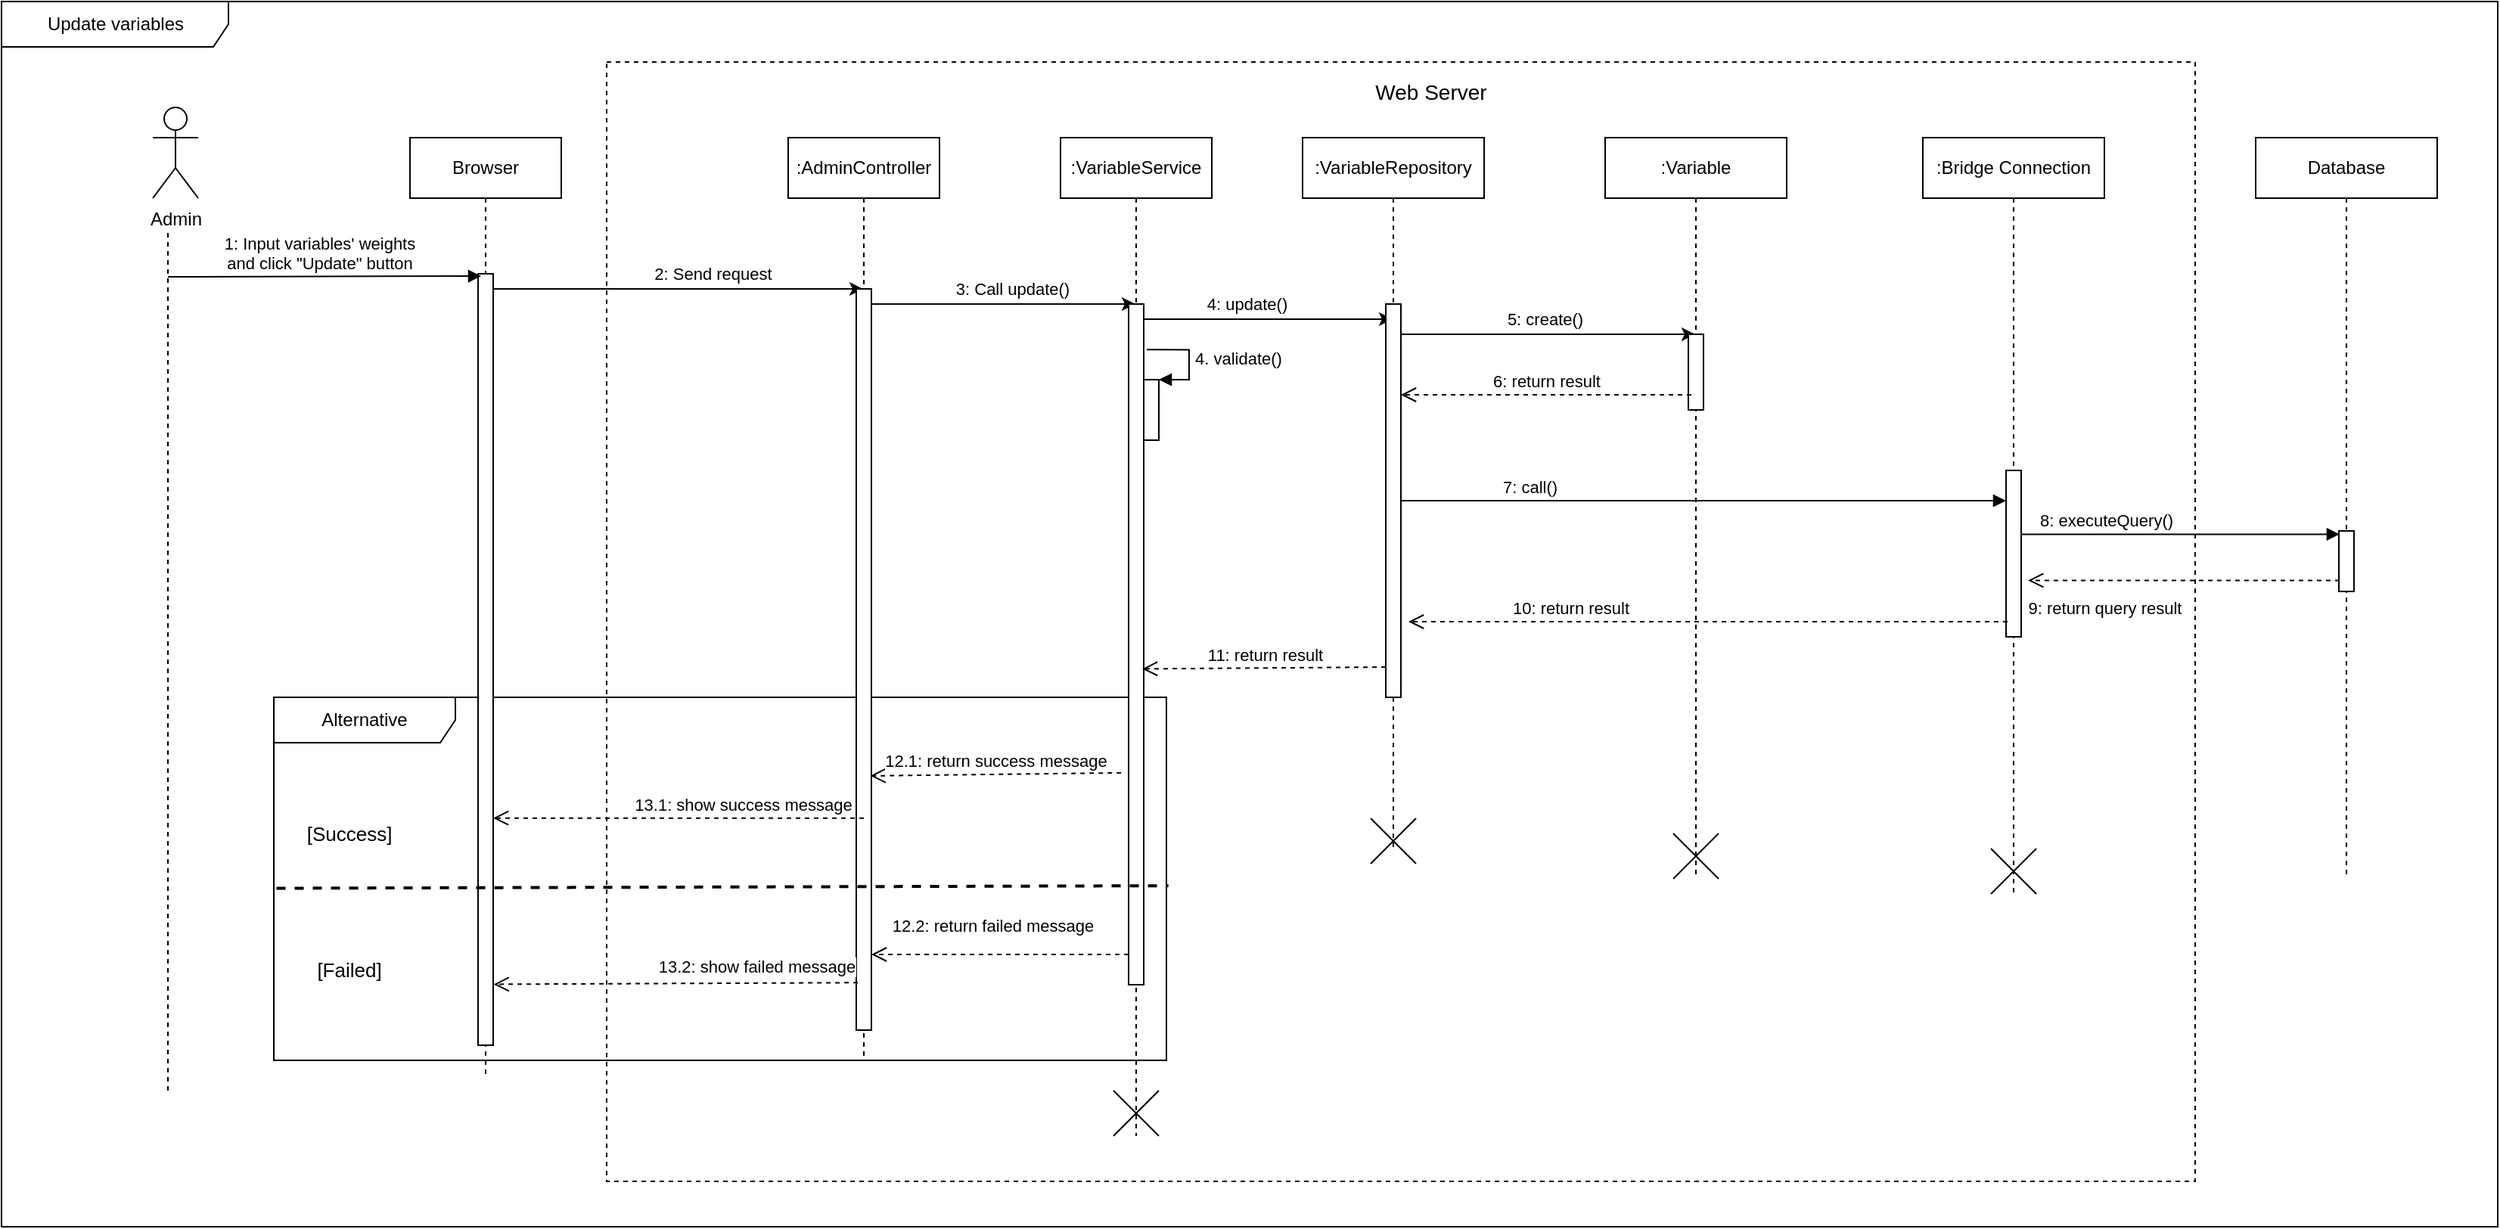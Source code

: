 <mxfile version="14.1.9" type="device"><diagram name="Page-1" id="13e1069c-82ec-6db2-03f1-153e76fe0fe0"><mxGraphModel dx="1968" dy="520" grid="1" gridSize="10" guides="1" tooltips="1" connect="1" arrows="1" fold="1" page="1" pageScale="1" pageWidth="1100" pageHeight="850" background="#ffffff" math="0" shadow="0"><root><mxCell id="0"/><mxCell id="1" parent="0"/><mxCell id="CYegi8PLiTdDHh-oV3m6-1" value="Update variables" style="shape=umlFrame;html=1;width=150" parent="1" vertex="1"><mxGeometry x="-90" y="70" width="1650" height="810" as="geometry"/></mxCell><mxCell id="CYegi8PLiTdDHh-oV3m6-65" value="" style="rounded=0;whiteSpace=wrap;html=1;shadow=0;glass=0;sketch=0;strokeWidth=1;gradientColor=none;fillColor=none;dashed=1;" parent="1" vertex="1"><mxGeometry x="310" y="110" width="1050" height="740" as="geometry"/></mxCell><mxCell id="CYegi8PLiTdDHh-oV3m6-56" value="Alternative" style="shape=umlFrame;whiteSpace=wrap;html=1;width=120" parent="1" vertex="1"><mxGeometry x="90" y="530" width="590" height="240" as="geometry"/></mxCell><mxCell id="CYegi8PLiTdDHh-oV3m6-14" value="" style="rounded=0;orthogonalLoop=1;jettySize=auto;html=1;" parent="1" source="CYegi8PLiTdDHh-oV3m6-4" target="CYegi8PLiTdDHh-oV3m6-12" edge="1"><mxGeometry relative="1" as="geometry"><Array as="points"><mxPoint x="380" y="260"/></Array></mxGeometry></mxCell><mxCell id="CYegi8PLiTdDHh-oV3m6-15" value="2: Send request" style="edgeLabel;html=1;align=center;verticalAlign=middle;resizable=0;points=[];" parent="CYegi8PLiTdDHh-oV3m6-14" vertex="1" connectable="0"><mxGeometry x="0.185" y="1" relative="1" as="geometry"><mxPoint x="2" y="-9" as="offset"/></mxGeometry></mxCell><mxCell id="CYegi8PLiTdDHh-oV3m6-4" value="Browser" style="shape=umlLifeline;perimeter=lifelinePerimeter;whiteSpace=wrap;html=1;container=1;collapsible=0;recursiveResize=0;outlineConnect=0;" parent="1" vertex="1"><mxGeometry x="180" y="160" width="100" height="620" as="geometry"/></mxCell><mxCell id="CYegi8PLiTdDHh-oV3m6-6" value="" style="html=1;points=[];perimeter=orthogonalPerimeter;" parent="CYegi8PLiTdDHh-oV3m6-4" vertex="1"><mxGeometry x="45" y="90" width="10" height="510" as="geometry"/></mxCell><mxCell id="CYegi8PLiTdDHh-oV3m6-11" value="1: Input variables' weights&lt;br&gt;and click &quot;Update&quot; button" style="verticalAlign=bottom;endArrow=block;entryX=0.2;entryY=0.003;entryDx=0;entryDy=0;entryPerimeter=0;align=center;html=1;labelPosition=center;verticalLabelPosition=top;width=50;jumpStyle=sharp;" parent="1" target="CYegi8PLiTdDHh-oV3m6-6" edge="1"><mxGeometry x="-0.034" width="80" relative="1" as="geometry"><mxPoint x="20" y="252" as="sourcePoint"/><mxPoint x="320" y="272" as="targetPoint"/><mxPoint as="offset"/></mxGeometry></mxCell><mxCell id="CYegi8PLiTdDHh-oV3m6-20" value="" style="edgeStyle=none;rounded=0;orthogonalLoop=1;jettySize=auto;html=1;" parent="1" source="CYegi8PLiTdDHh-oV3m6-12" target="CYegi8PLiTdDHh-oV3m6-18" edge="1"><mxGeometry relative="1" as="geometry"><Array as="points"><mxPoint x="570" y="270"/></Array></mxGeometry></mxCell><mxCell id="CYegi8PLiTdDHh-oV3m6-31" value="3: Call update()" style="edgeLabel;html=1;align=center;verticalAlign=middle;resizable=0;points=[];" parent="CYegi8PLiTdDHh-oV3m6-20" vertex="1" connectable="0"><mxGeometry x="-0.267" y="1" relative="1" as="geometry"><mxPoint x="31.26" y="-9" as="offset"/></mxGeometry></mxCell><mxCell id="CYegi8PLiTdDHh-oV3m6-12" value=":AdminController" style="shape=umlLifeline;perimeter=lifelinePerimeter;whiteSpace=wrap;html=1;container=1;collapsible=0;recursiveResize=0;outlineConnect=0;" parent="1" vertex="1"><mxGeometry x="430" y="160" width="100" height="610" as="geometry"/></mxCell><mxCell id="CYegi8PLiTdDHh-oV3m6-13" value="" style="html=1;points=[];perimeter=orthogonalPerimeter;" parent="CYegi8PLiTdDHh-oV3m6-12" vertex="1"><mxGeometry x="45" y="100" width="10" height="490" as="geometry"/></mxCell><mxCell id="CYegi8PLiTdDHh-oV3m6-23" value="" style="edgeStyle=none;rounded=0;orthogonalLoop=1;jettySize=auto;html=1;" parent="1" source="CYegi8PLiTdDHh-oV3m6-18" target="CYegi8PLiTdDHh-oV3m6-21" edge="1"><mxGeometry relative="1" as="geometry"><Array as="points"><mxPoint x="760" y="280"/></Array></mxGeometry></mxCell><mxCell id="CYegi8PLiTdDHh-oV3m6-35" value="4: update()" style="edgeLabel;html=1;align=center;verticalAlign=middle;resizable=0;points=[];" parent="CYegi8PLiTdDHh-oV3m6-23" vertex="1" connectable="0"><mxGeometry x="-0.147" y="1" relative="1" as="geometry"><mxPoint y="-9" as="offset"/></mxGeometry></mxCell><mxCell id="CYegi8PLiTdDHh-oV3m6-18" value=":VariableService" style="shape=umlLifeline;perimeter=lifelinePerimeter;whiteSpace=wrap;html=1;container=1;collapsible=0;recursiveResize=0;outlineConnect=0;" parent="1" vertex="1"><mxGeometry x="610" y="160" width="100" height="660" as="geometry"/></mxCell><mxCell id="CYegi8PLiTdDHh-oV3m6-19" value="" style="html=1;points=[];perimeter=orthogonalPerimeter;" parent="CYegi8PLiTdDHh-oV3m6-18" vertex="1"><mxGeometry x="45" y="110" width="10" height="450" as="geometry"/></mxCell><mxCell id="CYegi8PLiTdDHh-oV3m6-64" value="" style="shape=umlDestroy;whiteSpace=wrap;html=1;strokeWidth=1;rounded=0;shadow=0;glass=0;sketch=0;fillColor=#ffffff;gradientColor=none;" parent="CYegi8PLiTdDHh-oV3m6-18" vertex="1"><mxGeometry x="35" y="630" width="30" height="30" as="geometry"/></mxCell><mxCell id="wO0dMx9GoMkAIrwIsbAU-1" value="" style="html=1;points=[];perimeter=orthogonalPerimeter;" vertex="1" parent="CYegi8PLiTdDHh-oV3m6-18"><mxGeometry x="55" y="160" width="10" height="40" as="geometry"/></mxCell><mxCell id="wO0dMx9GoMkAIrwIsbAU-2" value="4. validate()" style="edgeStyle=orthogonalEdgeStyle;html=1;align=left;spacingLeft=2;endArrow=block;rounded=0;entryX=1;entryY=0;exitX=1.2;exitY=0.067;exitDx=0;exitDy=0;exitPerimeter=0;" edge="1" target="wO0dMx9GoMkAIrwIsbAU-1" parent="CYegi8PLiTdDHh-oV3m6-18" source="CYegi8PLiTdDHh-oV3m6-19"><mxGeometry relative="1" as="geometry"><mxPoint x="60" y="140" as="sourcePoint"/><Array as="points"><mxPoint x="85" y="140"/><mxPoint x="85" y="160"/></Array></mxGeometry></mxCell><mxCell id="CYegi8PLiTdDHh-oV3m6-34" value="" style="edgeStyle=none;rounded=0;orthogonalLoop=1;jettySize=auto;html=1;" parent="1" source="CYegi8PLiTdDHh-oV3m6-21" target="CYegi8PLiTdDHh-oV3m6-32" edge="1"><mxGeometry relative="1" as="geometry"><Array as="points"><mxPoint x="960" y="290"/></Array></mxGeometry></mxCell><mxCell id="CYegi8PLiTdDHh-oV3m6-36" value="5: create()" style="edgeLabel;html=1;align=center;verticalAlign=middle;resizable=0;points=[];" parent="CYegi8PLiTdDHh-oV3m6-34" vertex="1" connectable="0"><mxGeometry x="0.002" y="3" relative="1" as="geometry"><mxPoint y="-7" as="offset"/></mxGeometry></mxCell><mxCell id="CYegi8PLiTdDHh-oV3m6-21" value=":VariableRepository" style="shape=umlLifeline;perimeter=lifelinePerimeter;whiteSpace=wrap;html=1;container=1;collapsible=0;recursiveResize=0;outlineConnect=0;" parent="1" vertex="1"><mxGeometry x="770" y="160" width="120" height="470" as="geometry"/></mxCell><mxCell id="CYegi8PLiTdDHh-oV3m6-22" value="" style="html=1;points=[];perimeter=orthogonalPerimeter;" parent="CYegi8PLiTdDHh-oV3m6-21" vertex="1"><mxGeometry x="55" y="110" width="10" height="260" as="geometry"/></mxCell><mxCell id="CYegi8PLiTdDHh-oV3m6-32" value=":Variable" style="shape=umlLifeline;perimeter=lifelinePerimeter;whiteSpace=wrap;html=1;container=1;collapsible=0;recursiveResize=0;outlineConnect=0;" parent="1" vertex="1"><mxGeometry x="970" y="160" width="120" height="490" as="geometry"/></mxCell><mxCell id="CYegi8PLiTdDHh-oV3m6-33" value="" style="html=1;points=[];perimeter=orthogonalPerimeter;" parent="CYegi8PLiTdDHh-oV3m6-32" vertex="1"><mxGeometry x="55" y="130" width="10" height="50" as="geometry"/></mxCell><mxCell id="CYegi8PLiTdDHh-oV3m6-62" value="" style="shape=umlDestroy;whiteSpace=wrap;html=1;strokeWidth=1;rounded=0;shadow=0;glass=0;sketch=0;fillColor=#ffffff;gradientColor=none;" parent="CYegi8PLiTdDHh-oV3m6-32" vertex="1"><mxGeometry x="45" y="460" width="30" height="30" as="geometry"/></mxCell><mxCell id="CYegi8PLiTdDHh-oV3m6-37" value="6: return result" style="html=1;verticalAlign=bottom;endArrow=open;dashed=1;endSize=8;exitX=0.2;exitY=0.8;exitDx=0;exitDy=0;exitPerimeter=0;" parent="1" source="CYegi8PLiTdDHh-oV3m6-33" target="CYegi8PLiTdDHh-oV3m6-22" edge="1"><mxGeometry relative="1" as="geometry"><mxPoint x="930" y="310" as="sourcePoint"/><mxPoint x="850" y="310" as="targetPoint"/><Array as="points"><mxPoint x="940" y="330"/></Array></mxGeometry></mxCell><mxCell id="CYegi8PLiTdDHh-oV3m6-39" value=":Bridge Connection" style="shape=umlLifeline;perimeter=lifelinePerimeter;whiteSpace=wrap;html=1;container=1;collapsible=0;recursiveResize=0;outlineConnect=0;" parent="1" vertex="1"><mxGeometry x="1180" y="160" width="120" height="500" as="geometry"/></mxCell><mxCell id="CYegi8PLiTdDHh-oV3m6-40" value="" style="html=1;points=[];perimeter=orthogonalPerimeter;" parent="CYegi8PLiTdDHh-oV3m6-39" vertex="1"><mxGeometry x="55" y="220" width="10" height="110" as="geometry"/></mxCell><mxCell id="CYegi8PLiTdDHh-oV3m6-63" value="" style="shape=umlDestroy;whiteSpace=wrap;html=1;strokeWidth=1;rounded=0;shadow=0;glass=0;sketch=0;fillColor=#ffffff;gradientColor=none;" parent="CYegi8PLiTdDHh-oV3m6-39" vertex="1"><mxGeometry x="45" y="470" width="30" height="30" as="geometry"/></mxCell><mxCell id="CYegi8PLiTdDHh-oV3m6-41" value="7: call()" style="html=1;verticalAlign=bottom;endArrow=block;" parent="1" source="CYegi8PLiTdDHh-oV3m6-22" target="CYegi8PLiTdDHh-oV3m6-40" edge="1"><mxGeometry x="-0.575" width="80" relative="1" as="geometry"><mxPoint x="900" y="420" as="sourcePoint"/><mxPoint x="980" y="420" as="targetPoint"/><Array as="points"><mxPoint x="910" y="400"/><mxPoint x="1080" y="400"/></Array><mxPoint as="offset"/></mxGeometry></mxCell><mxCell id="CYegi8PLiTdDHh-oV3m6-42" value="Database" style="shape=umlLifeline;perimeter=lifelinePerimeter;whiteSpace=wrap;html=1;container=1;collapsible=0;recursiveResize=0;outlineConnect=0;" parent="1" vertex="1"><mxGeometry x="1400" y="160" width="120" height="490" as="geometry"/></mxCell><mxCell id="CYegi8PLiTdDHh-oV3m6-43" value="" style="html=1;points=[];perimeter=orthogonalPerimeter;" parent="CYegi8PLiTdDHh-oV3m6-42" vertex="1"><mxGeometry x="55" y="260" width="10" height="40" as="geometry"/></mxCell><mxCell id="CYegi8PLiTdDHh-oV3m6-45" value="8: executeQuery()" style="html=1;verticalAlign=bottom;endArrow=block;entryX=0.047;entryY=0.055;entryDx=0;entryDy=0;entryPerimeter=0;" parent="1" source="CYegi8PLiTdDHh-oV3m6-40" target="CYegi8PLiTdDHh-oV3m6-43" edge="1"><mxGeometry x="-0.477" width="80" relative="1" as="geometry"><mxPoint x="1170" y="370" as="sourcePoint"/><mxPoint x="1250" y="370" as="targetPoint"/><mxPoint x="1" as="offset"/></mxGeometry></mxCell><mxCell id="CYegi8PLiTdDHh-oV3m6-46" value="9: return query result" style="html=1;verticalAlign=bottom;endArrow=open;dashed=1;endSize=8;entryX=1.459;entryY=0.661;entryDx=0;entryDy=0;entryPerimeter=0;exitX=0.047;exitY=0.818;exitDx=0;exitDy=0;exitPerimeter=0;" parent="1" source="CYegi8PLiTdDHh-oV3m6-43" target="CYegi8PLiTdDHh-oV3m6-40" edge="1"><mxGeometry x="0.51" y="27" relative="1" as="geometry"><mxPoint x="1430" y="466" as="sourcePoint"/><mxPoint x="1190" y="370" as="targetPoint"/><mxPoint as="offset"/></mxGeometry></mxCell><mxCell id="CYegi8PLiTdDHh-oV3m6-48" value="10: return result" style="html=1;verticalAlign=bottom;endArrow=open;dashed=1;endSize=8;exitX=0.1;exitY=0.909;exitDx=0;exitDy=0;exitPerimeter=0;" parent="1" source="CYegi8PLiTdDHh-oV3m6-40" edge="1"><mxGeometry x="0.463" relative="1" as="geometry"><mxPoint x="1090" y="440" as="sourcePoint"/><mxPoint x="840" y="480" as="targetPoint"/><Array as="points"/><mxPoint as="offset"/></mxGeometry></mxCell><mxCell id="CYegi8PLiTdDHh-oV3m6-49" value="11: return result" style="html=1;verticalAlign=bottom;endArrow=open;dashed=1;endSize=8;entryX=0.9;entryY=0.536;entryDx=0;entryDy=0;entryPerimeter=0;" parent="1" target="CYegi8PLiTdDHh-oV3m6-19" edge="1"><mxGeometry relative="1" as="geometry"><mxPoint x="825" y="510" as="sourcePoint"/><mxPoint x="670" y="513" as="targetPoint"/></mxGeometry></mxCell><mxCell id="CYegi8PLiTdDHh-oV3m6-51" value="" style="endArrow=none;dashed=1;html=1;entryX=1.002;entryY=0.519;entryDx=0;entryDy=0;entryPerimeter=0;strokeWidth=2;exitX=0.003;exitY=0.526;exitDx=0;exitDy=0;exitPerimeter=0;" parent="1" source="CYegi8PLiTdDHh-oV3m6-56" edge="1"><mxGeometry width="50" height="50" relative="1" as="geometry"><mxPoint x="148" y="655" as="sourcePoint"/><mxPoint x="681.3" y="654.56" as="targetPoint"/></mxGeometry></mxCell><mxCell id="CYegi8PLiTdDHh-oV3m6-52" value="12.1: return success message" style="html=1;verticalAlign=bottom;endArrow=open;dashed=1;endSize=8;strokeWidth=1;exitX=0.954;exitY=0.208;exitDx=0;exitDy=0;exitPerimeter=0;entryX=0.929;entryY=0.657;entryDx=0;entryDy=0;entryPerimeter=0;" parent="1" target="CYegi8PLiTdDHh-oV3m6-13" edge="1"><mxGeometry relative="1" as="geometry"><mxPoint x="650.1" y="579.92" as="sourcePoint"/><mxPoint x="420" y="650" as="targetPoint"/><Array as="points"/></mxGeometry></mxCell><mxCell id="CYegi8PLiTdDHh-oV3m6-53" value="12.2: return failed message" style="html=1;verticalAlign=bottom;endArrow=open;dashed=1;endSize=8;strokeWidth=1;" parent="1" source="CYegi8PLiTdDHh-oV3m6-19" target="CYegi8PLiTdDHh-oV3m6-13" edge="1"><mxGeometry x="0.056" y="-10" relative="1" as="geometry"><mxPoint x="660.1" y="589.92" as="sourcePoint"/><mxPoint x="484.29" y="591.93" as="targetPoint"/><Array as="points"><mxPoint x="550" y="700"/></Array><mxPoint as="offset"/></mxGeometry></mxCell><mxCell id="CYegi8PLiTdDHh-oV3m6-54" value="13.1: show success message" style="html=1;verticalAlign=bottom;endArrow=open;dashed=1;endSize=8;strokeWidth=1;exitX=0.5;exitY=0.714;exitDx=0;exitDy=0;exitPerimeter=0;" parent="1" source="CYegi8PLiTdDHh-oV3m6-13" target="CYegi8PLiTdDHh-oV3m6-6" edge="1"><mxGeometry x="-0.347" relative="1" as="geometry"><mxPoint x="380" y="590" as="sourcePoint"/><mxPoint x="300" y="590" as="targetPoint"/><mxPoint as="offset"/></mxGeometry></mxCell><mxCell id="CYegi8PLiTdDHh-oV3m6-55" value="13.2: show failed message" style="html=1;verticalAlign=bottom;endArrow=open;dashed=1;endSize=8;strokeWidth=1;exitX=0.106;exitY=0.936;exitDx=0;exitDy=0;exitPerimeter=0;entryX=1.033;entryY=0.921;entryDx=0;entryDy=0;entryPerimeter=0;" parent="1" source="CYegi8PLiTdDHh-oV3m6-13" target="CYegi8PLiTdDHh-oV3m6-6" edge="1"><mxGeometry x="-0.444" y="-2" relative="1" as="geometry"><mxPoint x="380" y="590" as="sourcePoint"/><mxPoint x="238" y="716" as="targetPoint"/><mxPoint as="offset"/></mxGeometry></mxCell><mxCell id="CYegi8PLiTdDHh-oV3m6-61" value="" style="shape=umlDestroy;whiteSpace=wrap;html=1;strokeWidth=1;rounded=0;shadow=0;glass=0;sketch=0;fillColor=#ffffff;gradientColor=none;" parent="1" vertex="1"><mxGeometry x="815" y="610" width="30" height="30" as="geometry"/></mxCell><mxCell id="CYegi8PLiTdDHh-oV3m6-66" value="&lt;font style=&quot;font-size: 14px&quot;&gt;Web Server&lt;/font&gt;" style="text;html=1;strokeColor=none;fillColor=none;align=center;verticalAlign=middle;whiteSpace=wrap;rounded=0;shadow=0;glass=0;dashed=1;sketch=0;" parent="1" vertex="1"><mxGeometry x="815" y="120" width="80" height="20" as="geometry"/></mxCell><mxCell id="CYegi8PLiTdDHh-oV3m6-69" value="&lt;font style=&quot;font-size: 13px&quot;&gt;[&lt;font style=&quot;font-size: 13px&quot;&gt;Success&lt;/font&gt;]&lt;/font&gt;" style="text;html=1;strokeColor=none;fillColor=none;align=center;verticalAlign=middle;whiteSpace=wrap;rounded=0;shadow=0;glass=0;dashed=1;sketch=0;" parent="1" vertex="1"><mxGeometry x="120" y="610" width="40" height="20" as="geometry"/></mxCell><mxCell id="CYegi8PLiTdDHh-oV3m6-70" value="&lt;font style=&quot;font-size: 13px&quot;&gt;[Failed]&lt;/font&gt;" style="text;html=1;strokeColor=none;fillColor=none;align=center;verticalAlign=middle;whiteSpace=wrap;rounded=0;shadow=0;glass=0;dashed=1;sketch=0;" parent="1" vertex="1"><mxGeometry x="120" y="700" width="40" height="20" as="geometry"/></mxCell><mxCell id="CYegi8PLiTdDHh-oV3m6-71" value="" style="endArrow=none;dashed=1;html=1;strokeWidth=1;align=center;" parent="1" edge="1"><mxGeometry width="50" height="50" relative="1" as="geometry"><mxPoint x="20" y="790" as="sourcePoint"/><mxPoint x="20" y="220" as="targetPoint"/></mxGeometry></mxCell><mxCell id="CYegi8PLiTdDHh-oV3m6-72" value="Admin" style="shape=umlActor;verticalLabelPosition=bottom;verticalAlign=top;html=1;outlineConnect=0;rounded=0;shadow=0;glass=0;sketch=0;strokeWidth=1;fillColor=none;gradientColor=none;" parent="1" vertex="1"><mxGeometry x="10" y="140" width="30" height="60" as="geometry"/></mxCell></root></mxGraphModel></diagram></mxfile>